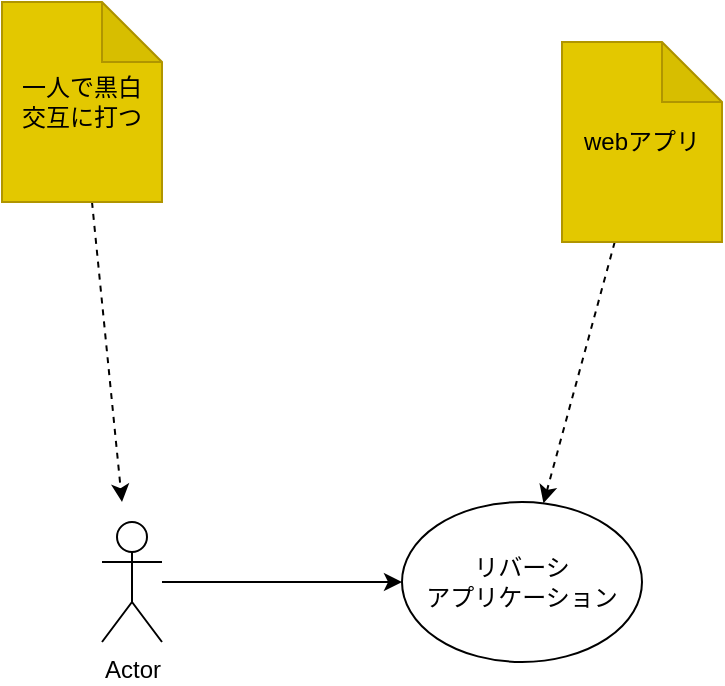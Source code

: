 <mxfile>
    <diagram id="xhehT-djfih2IEjICHh9" name="ページ1">
        <mxGraphModel dx="947" dy="926" grid="1" gridSize="10" guides="1" tooltips="1" connect="1" arrows="1" fold="1" page="1" pageScale="1" pageWidth="827" pageHeight="1169" math="0" shadow="0">
            <root>
                <mxCell id="0"/>
                <mxCell id="1" parent="0"/>
                <mxCell id="2" value="リバーシ&lt;br&gt;アプリケーション" style="ellipse;whiteSpace=wrap;html=1;" vertex="1" parent="1">
                    <mxGeometry x="420" y="430" width="120" height="80" as="geometry"/>
                </mxCell>
                <mxCell id="5" style="edgeStyle=none;html=1;" edge="1" parent="1" source="3" target="2">
                    <mxGeometry relative="1" as="geometry"/>
                </mxCell>
                <mxCell id="3" value="Actor" style="shape=umlActor;verticalLabelPosition=bottom;verticalAlign=top;html=1;outlineConnect=0;" vertex="1" parent="1">
                    <mxGeometry x="270" y="440" width="30" height="60" as="geometry"/>
                </mxCell>
                <mxCell id="7" style="edgeStyle=none;html=1;dashed=1;" edge="1" parent="1" source="6" target="2">
                    <mxGeometry relative="1" as="geometry"/>
                </mxCell>
                <mxCell id="6" value="webアプリ" style="shape=note;whiteSpace=wrap;html=1;backgroundOutline=1;darkOpacity=0.05;fillColor=#e3c800;fontColor=#000000;strokeColor=#B09500;" vertex="1" parent="1">
                    <mxGeometry x="500" y="200" width="80" height="100" as="geometry"/>
                </mxCell>
                <mxCell id="9" style="edgeStyle=none;html=1;dashed=1;" edge="1" parent="1" source="8">
                    <mxGeometry relative="1" as="geometry">
                        <mxPoint x="280" y="430" as="targetPoint"/>
                    </mxGeometry>
                </mxCell>
                <mxCell id="8" value="一人で黒白&lt;br&gt;交互に打つ" style="shape=note;whiteSpace=wrap;html=1;backgroundOutline=1;darkOpacity=0.05;fillColor=#e3c800;fontColor=#000000;strokeColor=#B09500;" vertex="1" parent="1">
                    <mxGeometry x="220" y="180" width="80" height="100" as="geometry"/>
                </mxCell>
            </root>
        </mxGraphModel>
    </diagram>
</mxfile>